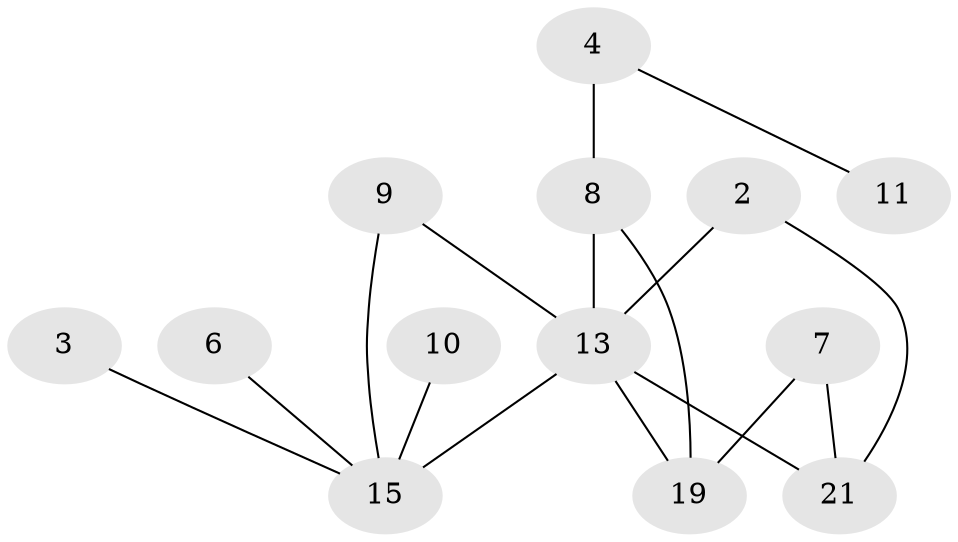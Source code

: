 // original degree distribution, {0: 0.16326530612244897, 1: 0.22448979591836735, 4: 0.05102040816326531, 3: 0.20408163265306123, 2: 0.30612244897959184, 6: 0.030612244897959183, 5: 0.02040816326530612}
// Generated by graph-tools (version 1.1) at 2025/47/03/04/25 22:47:57]
// undirected, 13 vertices, 16 edges
graph export_dot {
  node [color=gray90,style=filled];
  2;
  3;
  4;
  6;
  7;
  8;
  9;
  10;
  11;
  13;
  15;
  19;
  21;
  2 -- 13 [weight=1.0];
  2 -- 21 [weight=1.0];
  3 -- 15 [weight=1.0];
  4 -- 8 [weight=2.0];
  4 -- 11 [weight=1.0];
  6 -- 15 [weight=1.0];
  7 -- 19 [weight=1.0];
  7 -- 21 [weight=1.0];
  8 -- 13 [weight=2.0];
  8 -- 19 [weight=1.0];
  9 -- 13 [weight=1.0];
  9 -- 15 [weight=1.0];
  10 -- 15 [weight=1.0];
  13 -- 15 [weight=2.0];
  13 -- 19 [weight=1.0];
  13 -- 21 [weight=1.0];
}
